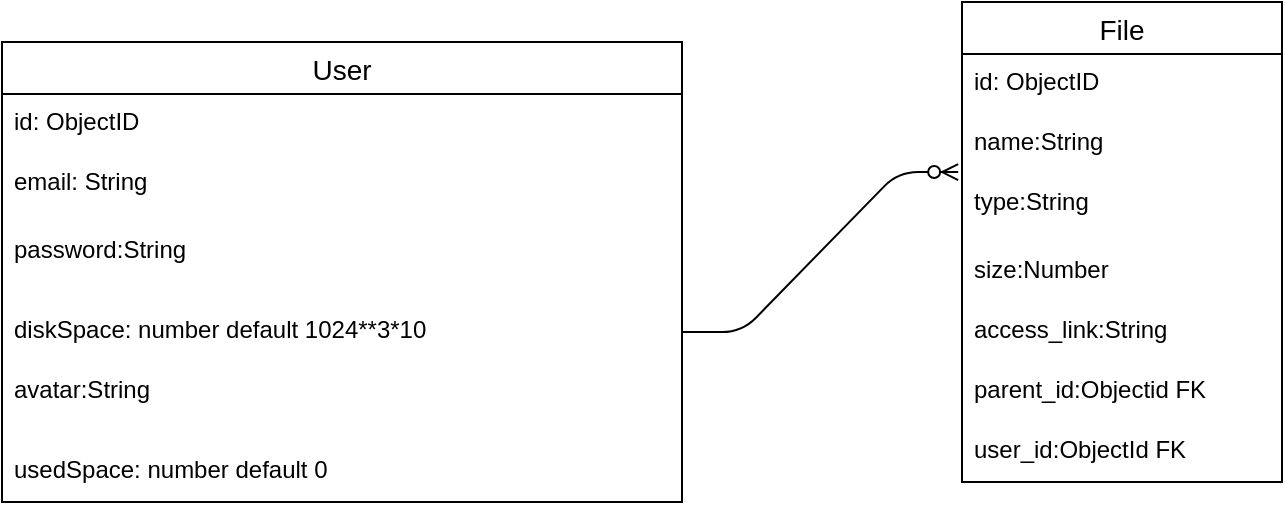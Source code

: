 <mxfile>
    <diagram id="Ot8eZAuPHXr-D65rktqU" name="Page-1">
        <mxGraphModel dx="1094" dy="599" grid="1" gridSize="10" guides="1" tooltips="1" connect="1" arrows="1" fold="1" page="1" pageScale="1" pageWidth="827" pageHeight="1169" math="0" shadow="0">
            <root>
                <mxCell id="0"/>
                <mxCell id="1" parent="0"/>
                <mxCell id="2goe3kojhokWxFEbTn4K-17" value="User" style="swimlane;fontStyle=0;childLayout=stackLayout;horizontal=1;startSize=26;horizontalStack=0;resizeParent=1;resizeParentMax=0;resizeLast=0;collapsible=1;marginBottom=0;align=center;fontSize=14;" parent="1" vertex="1">
                    <mxGeometry x="210" y="280" width="340" height="230" as="geometry"/>
                </mxCell>
                <mxCell id="2goe3kojhokWxFEbTn4K-18" value="id: ObjectID" style="text;strokeColor=none;fillColor=none;spacingLeft=4;spacingRight=4;overflow=hidden;rotatable=0;points=[[0,0.5],[1,0.5]];portConstraint=eastwest;fontSize=12;" parent="2goe3kojhokWxFEbTn4K-17" vertex="1">
                    <mxGeometry y="26" width="340" height="30" as="geometry"/>
                </mxCell>
                <mxCell id="2goe3kojhokWxFEbTn4K-19" value="email: String&#10;" style="text;strokeColor=none;fillColor=none;spacingLeft=4;spacingRight=4;overflow=hidden;rotatable=0;points=[[0,0.5],[1,0.5]];portConstraint=eastwest;fontSize=12;" parent="2goe3kojhokWxFEbTn4K-17" vertex="1">
                    <mxGeometry y="56" width="340" height="34" as="geometry"/>
                </mxCell>
                <mxCell id="2goe3kojhokWxFEbTn4K-21" value="password:String" style="text;strokeColor=none;fillColor=none;spacingLeft=4;spacingRight=4;overflow=hidden;rotatable=0;points=[[0,0.5],[1,0.5]];portConstraint=eastwest;fontSize=12;" parent="2goe3kojhokWxFEbTn4K-17" vertex="1">
                    <mxGeometry y="90" width="340" height="40" as="geometry"/>
                </mxCell>
                <mxCell id="2goe3kojhokWxFEbTn4K-22" value="diskSpace: number default 1024**3*10" style="text;strokeColor=none;fillColor=none;spacingLeft=4;spacingRight=4;overflow=hidden;rotatable=0;points=[[0,0.5],[1,0.5]];portConstraint=eastwest;fontSize=12;" parent="2goe3kojhokWxFEbTn4K-17" vertex="1">
                    <mxGeometry y="130" width="340" height="30" as="geometry"/>
                </mxCell>
                <mxCell id="2goe3kojhokWxFEbTn4K-20" value="avatar:String" style="text;strokeColor=none;fillColor=none;spacingLeft=4;spacingRight=4;overflow=hidden;rotatable=0;points=[[0,0.5],[1,0.5]];portConstraint=eastwest;fontSize=12;" parent="2goe3kojhokWxFEbTn4K-17" vertex="1">
                    <mxGeometry y="160" width="340" height="40" as="geometry"/>
                </mxCell>
                <mxCell id="2" value="usedSpace: number default 0" style="text;strokeColor=none;fillColor=none;spacingLeft=4;spacingRight=4;overflow=hidden;rotatable=0;points=[[0,0.5],[1,0.5]];portConstraint=eastwest;fontSize=12;" vertex="1" parent="2goe3kojhokWxFEbTn4K-17">
                    <mxGeometry y="200" width="340" height="30" as="geometry"/>
                </mxCell>
                <mxCell id="2goe3kojhokWxFEbTn4K-27" value="File" style="swimlane;fontStyle=0;childLayout=stackLayout;horizontal=1;startSize=26;horizontalStack=0;resizeParent=1;resizeParentMax=0;resizeLast=0;collapsible=1;marginBottom=0;align=center;fontSize=14;" parent="1" vertex="1">
                    <mxGeometry x="690" y="260" width="160" height="240" as="geometry"/>
                </mxCell>
                <mxCell id="2goe3kojhokWxFEbTn4K-28" value="id: ObjectID" style="text;strokeColor=none;fillColor=none;spacingLeft=4;spacingRight=4;overflow=hidden;rotatable=0;points=[[0,0.5],[1,0.5]];portConstraint=eastwest;fontSize=12;" parent="2goe3kojhokWxFEbTn4K-27" vertex="1">
                    <mxGeometry y="26" width="160" height="30" as="geometry"/>
                </mxCell>
                <mxCell id="2goe3kojhokWxFEbTn4K-29" value="name:String" style="text;strokeColor=none;fillColor=none;spacingLeft=4;spacingRight=4;overflow=hidden;rotatable=0;points=[[0,0.5],[1,0.5]];portConstraint=eastwest;fontSize=12;" parent="2goe3kojhokWxFEbTn4K-27" vertex="1">
                    <mxGeometry y="56" width="160" height="30" as="geometry"/>
                </mxCell>
                <mxCell id="2goe3kojhokWxFEbTn4K-30" value="type:String" style="text;strokeColor=none;fillColor=none;spacingLeft=4;spacingRight=4;overflow=hidden;rotatable=0;points=[[0,0.5],[1,0.5]];portConstraint=eastwest;fontSize=12;" parent="2goe3kojhokWxFEbTn4K-27" vertex="1">
                    <mxGeometry y="86" width="160" height="34" as="geometry"/>
                </mxCell>
                <mxCell id="2goe3kojhokWxFEbTn4K-31" value="size:Number&#10;" style="text;strokeColor=none;fillColor=none;spacingLeft=4;spacingRight=4;overflow=hidden;rotatable=0;points=[[0,0.5],[1,0.5]];portConstraint=eastwest;fontSize=12;" parent="2goe3kojhokWxFEbTn4K-27" vertex="1">
                    <mxGeometry y="120" width="160" height="30" as="geometry"/>
                </mxCell>
                <mxCell id="2goe3kojhokWxFEbTn4K-34" value="access_link:String" style="text;strokeColor=none;fillColor=none;spacingLeft=4;spacingRight=4;overflow=hidden;rotatable=0;points=[[0,0.5],[1,0.5]];portConstraint=eastwest;fontSize=12;" parent="2goe3kojhokWxFEbTn4K-27" vertex="1">
                    <mxGeometry y="150" width="160" height="30" as="geometry"/>
                </mxCell>
                <mxCell id="2goe3kojhokWxFEbTn4K-33" value="parent_id:Objectid FK" style="text;strokeColor=none;fillColor=none;spacingLeft=4;spacingRight=4;overflow=hidden;rotatable=0;points=[[0,0.5],[1,0.5]];portConstraint=eastwest;fontSize=12;" parent="2goe3kojhokWxFEbTn4K-27" vertex="1">
                    <mxGeometry y="180" width="160" height="30" as="geometry"/>
                </mxCell>
                <mxCell id="2goe3kojhokWxFEbTn4K-32" value="user_id:ObjectId FK" style="text;strokeColor=none;fillColor=none;spacingLeft=4;spacingRight=4;overflow=hidden;rotatable=0;points=[[0,0.5],[1,0.5]];portConstraint=eastwest;fontSize=12;" parent="2goe3kojhokWxFEbTn4K-27" vertex="1">
                    <mxGeometry y="210" width="160" height="30" as="geometry"/>
                </mxCell>
                <mxCell id="2goe3kojhokWxFEbTn4K-36" value="" style="edgeStyle=entityRelationEdgeStyle;fontSize=12;html=1;endArrow=ERzeroToMany;endFill=1;exitX=1;exitY=0.5;exitDx=0;exitDy=0;entryX=-0.012;entryY=-0.029;entryDx=0;entryDy=0;entryPerimeter=0;" parent="1" source="2goe3kojhokWxFEbTn4K-22" target="2goe3kojhokWxFEbTn4K-30" edge="1">
                    <mxGeometry width="100" height="100" relative="1" as="geometry">
                        <mxPoint x="230" y="400" as="sourcePoint"/>
                        <mxPoint x="330" y="300" as="targetPoint"/>
                    </mxGeometry>
                </mxCell>
            </root>
        </mxGraphModel>
    </diagram>
</mxfile>